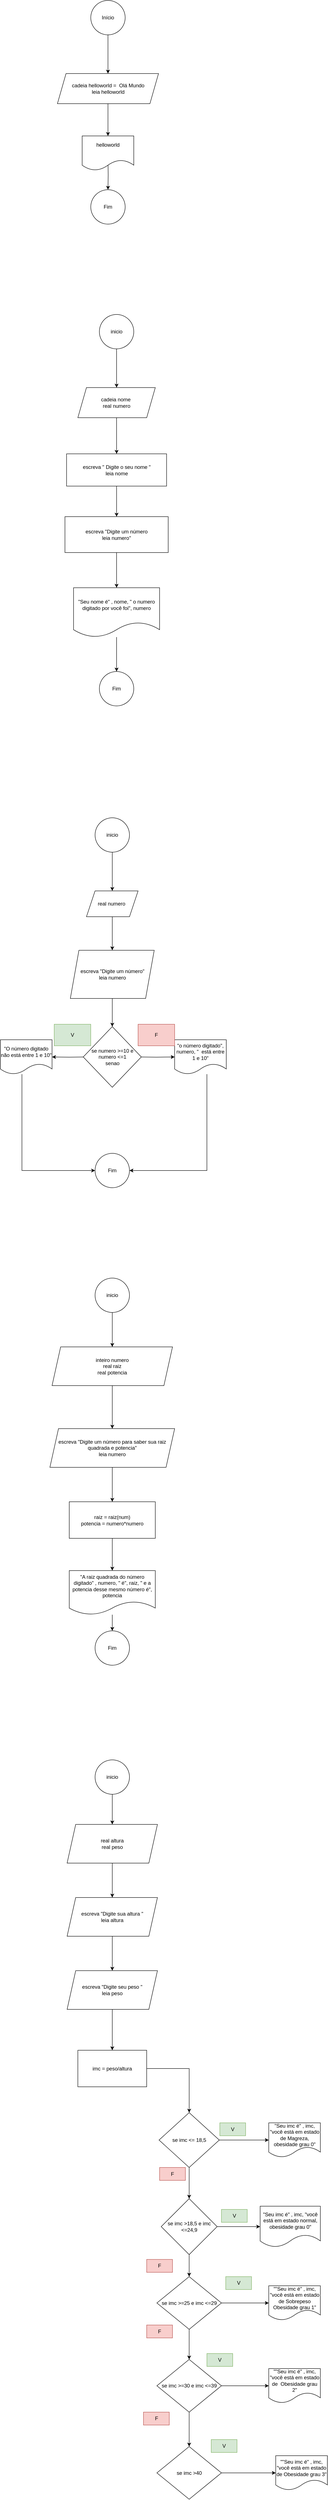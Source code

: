 <mxfile version="24.7.17">
  <diagram name="Página-1" id="CG2Hv6Fg0J3OlFoRhLsS">
    <mxGraphModel dx="1195" dy="607" grid="1" gridSize="10" guides="1" tooltips="1" connect="1" arrows="1" fold="1" page="1" pageScale="1" pageWidth="827" pageHeight="1169" math="0" shadow="0">
      <root>
        <mxCell id="0" />
        <mxCell id="1" parent="0" />
        <mxCell id="oM98qHJ166kuX4us-grK-3" value="" style="edgeStyle=orthogonalEdgeStyle;rounded=0;orthogonalLoop=1;jettySize=auto;html=1;" edge="1" parent="1" source="oM98qHJ166kuX4us-grK-1" target="oM98qHJ166kuX4us-grK-2">
          <mxGeometry relative="1" as="geometry" />
        </mxCell>
        <mxCell id="oM98qHJ166kuX4us-grK-1" value="Início" style="ellipse;whiteSpace=wrap;html=1;aspect=fixed;" vertex="1" parent="1">
          <mxGeometry x="360" y="40" width="80" height="80" as="geometry" />
        </mxCell>
        <mxCell id="oM98qHJ166kuX4us-grK-18" value="" style="edgeStyle=orthogonalEdgeStyle;rounded=0;orthogonalLoop=1;jettySize=auto;html=1;" edge="1" parent="1" source="oM98qHJ166kuX4us-grK-2" target="oM98qHJ166kuX4us-grK-17">
          <mxGeometry relative="1" as="geometry" />
        </mxCell>
        <mxCell id="oM98qHJ166kuX4us-grK-2" value="cadeia helloworld =&amp;nbsp; Olá Mundo&lt;div&gt;leia helloworld&lt;/div&gt;" style="shape=parallelogram;perimeter=parallelogramPerimeter;whiteSpace=wrap;html=1;fixedSize=1;" vertex="1" parent="1">
          <mxGeometry x="282.5" y="210" width="235" height="70" as="geometry" />
        </mxCell>
        <mxCell id="oM98qHJ166kuX4us-grK-7" style="edgeStyle=orthogonalEdgeStyle;rounded=0;orthogonalLoop=1;jettySize=auto;html=1;exitX=0.5;exitY=1;exitDx=0;exitDy=0;" edge="1" parent="1" target="oM98qHJ166kuX4us-grK-6">
          <mxGeometry relative="1" as="geometry">
            <mxPoint x="400" y="410" as="sourcePoint" />
          </mxGeometry>
        </mxCell>
        <mxCell id="oM98qHJ166kuX4us-grK-6" value="Fim" style="ellipse;whiteSpace=wrap;html=1;aspect=fixed;" vertex="1" parent="1">
          <mxGeometry x="360" y="480" width="80" height="80" as="geometry" />
        </mxCell>
        <mxCell id="oM98qHJ166kuX4us-grK-10" value="" style="edgeStyle=orthogonalEdgeStyle;rounded=0;orthogonalLoop=1;jettySize=auto;html=1;" edge="1" parent="1" source="oM98qHJ166kuX4us-grK-8" target="oM98qHJ166kuX4us-grK-9">
          <mxGeometry relative="1" as="geometry" />
        </mxCell>
        <mxCell id="oM98qHJ166kuX4us-grK-8" value="inicio" style="ellipse;whiteSpace=wrap;html=1;aspect=fixed;" vertex="1" parent="1">
          <mxGeometry x="380" y="770" width="80" height="80" as="geometry" />
        </mxCell>
        <mxCell id="oM98qHJ166kuX4us-grK-12" value="" style="edgeStyle=orthogonalEdgeStyle;rounded=0;orthogonalLoop=1;jettySize=auto;html=1;" edge="1" parent="1" source="oM98qHJ166kuX4us-grK-9" target="oM98qHJ166kuX4us-grK-11">
          <mxGeometry relative="1" as="geometry" />
        </mxCell>
        <mxCell id="oM98qHJ166kuX4us-grK-9" value="cadeia nome&amp;nbsp;&lt;div&gt;real numero&lt;/div&gt;" style="shape=parallelogram;perimeter=parallelogramPerimeter;whiteSpace=wrap;html=1;fixedSize=1;" vertex="1" parent="1">
          <mxGeometry x="330" y="940" width="180" height="70" as="geometry" />
        </mxCell>
        <mxCell id="oM98qHJ166kuX4us-grK-14" value="" style="edgeStyle=orthogonalEdgeStyle;rounded=0;orthogonalLoop=1;jettySize=auto;html=1;" edge="1" parent="1" source="oM98qHJ166kuX4us-grK-11" target="oM98qHJ166kuX4us-grK-13">
          <mxGeometry relative="1" as="geometry" />
        </mxCell>
        <mxCell id="oM98qHJ166kuX4us-grK-11" value="escreva &quot;&lt;span style=&quot;white-space: pre;&quot;&gt;&#x9;&lt;/span&gt;Digite o seu nome &quot;&lt;div&gt;leia nome&lt;/div&gt;" style="whiteSpace=wrap;html=1;" vertex="1" parent="1">
          <mxGeometry x="303.75" y="1094" width="232.5" height="75" as="geometry" />
        </mxCell>
        <mxCell id="oM98qHJ166kuX4us-grK-16" value="" style="edgeStyle=orthogonalEdgeStyle;rounded=0;orthogonalLoop=1;jettySize=auto;html=1;" edge="1" parent="1" source="oM98qHJ166kuX4us-grK-13" target="oM98qHJ166kuX4us-grK-15">
          <mxGeometry relative="1" as="geometry" />
        </mxCell>
        <mxCell id="oM98qHJ166kuX4us-grK-13" value="escreva &quot;Digite um número&lt;div&gt;leia numero&quot;&lt;/div&gt;" style="whiteSpace=wrap;html=1;" vertex="1" parent="1">
          <mxGeometry x="300" y="1240" width="240" height="83.5" as="geometry" />
        </mxCell>
        <mxCell id="oM98qHJ166kuX4us-grK-21" value="" style="edgeStyle=orthogonalEdgeStyle;rounded=0;orthogonalLoop=1;jettySize=auto;html=1;" edge="1" parent="1" source="oM98qHJ166kuX4us-grK-15" target="oM98qHJ166kuX4us-grK-19">
          <mxGeometry relative="1" as="geometry" />
        </mxCell>
        <mxCell id="oM98qHJ166kuX4us-grK-15" value="&quot;Seu nome é&quot; , nome, &quot; o numero digitado por você foi&quot;, numero" style="shape=document;whiteSpace=wrap;html=1;boundedLbl=1;" vertex="1" parent="1">
          <mxGeometry x="320" y="1405.25" width="200" height="114.75" as="geometry" />
        </mxCell>
        <mxCell id="oM98qHJ166kuX4us-grK-17" value="&lt;span style=&quot;color: rgb(0, 0, 0); font-family: Helvetica; font-size: 12px; font-style: normal; font-variant-ligatures: normal; font-variant-caps: normal; font-weight: 400; letter-spacing: normal; orphans: 2; text-align: center; text-indent: 0px; text-transform: none; widows: 2; word-spacing: 0px; -webkit-text-stroke-width: 0px; white-space: normal; background-color: rgb(251, 251, 251); text-decoration-thickness: initial; text-decoration-style: initial; text-decoration-color: initial; display: inline !important; float: none;&quot;&gt;helloworld&lt;/span&gt;&lt;div&gt;&lt;br&gt;&lt;/div&gt;" style="shape=document;whiteSpace=wrap;html=1;boundedLbl=1;" vertex="1" parent="1">
          <mxGeometry x="340" y="355" width="120" height="80" as="geometry" />
        </mxCell>
        <mxCell id="oM98qHJ166kuX4us-grK-19" value="Fim" style="ellipse;whiteSpace=wrap;html=1;aspect=fixed;" vertex="1" parent="1">
          <mxGeometry x="380" y="1600" width="80" height="80" as="geometry" />
        </mxCell>
        <mxCell id="oM98qHJ166kuX4us-grK-24" value="" style="edgeStyle=orthogonalEdgeStyle;rounded=0;orthogonalLoop=1;jettySize=auto;html=1;" edge="1" parent="1" source="oM98qHJ166kuX4us-grK-22" target="oM98qHJ166kuX4us-grK-23">
          <mxGeometry relative="1" as="geometry" />
        </mxCell>
        <mxCell id="oM98qHJ166kuX4us-grK-22" value="inicio" style="ellipse;whiteSpace=wrap;html=1;aspect=fixed;" vertex="1" parent="1">
          <mxGeometry x="370" y="1940" width="80" height="80" as="geometry" />
        </mxCell>
        <mxCell id="oM98qHJ166kuX4us-grK-30" value="" style="edgeStyle=orthogonalEdgeStyle;rounded=0;orthogonalLoop=1;jettySize=auto;html=1;" edge="1" parent="1" source="oM98qHJ166kuX4us-grK-23" target="oM98qHJ166kuX4us-grK-29">
          <mxGeometry relative="1" as="geometry" />
        </mxCell>
        <mxCell id="oM98qHJ166kuX4us-grK-23" value="real numero&amp;nbsp;" style="shape=parallelogram;perimeter=parallelogramPerimeter;whiteSpace=wrap;html=1;fixedSize=1;" vertex="1" parent="1">
          <mxGeometry x="350" y="2110" width="120" height="60" as="geometry" />
        </mxCell>
        <mxCell id="oM98qHJ166kuX4us-grK-68" value="" style="edgeStyle=orthogonalEdgeStyle;rounded=0;orthogonalLoop=1;jettySize=auto;html=1;" edge="1" parent="1" source="oM98qHJ166kuX4us-grK-29" target="oM98qHJ166kuX4us-grK-67">
          <mxGeometry relative="1" as="geometry" />
        </mxCell>
        <mxCell id="oM98qHJ166kuX4us-grK-29" value="escreva &quot;Digite um número&quot;&lt;div&gt;leia numero&lt;/div&gt;" style="shape=parallelogram;perimeter=parallelogramPerimeter;whiteSpace=wrap;html=1;fixedSize=1;" vertex="1" parent="1">
          <mxGeometry x="312.5" y="2248" width="195" height="112" as="geometry" />
        </mxCell>
        <mxCell id="oM98qHJ166kuX4us-grK-34" value="" style="edgeStyle=orthogonalEdgeStyle;rounded=0;orthogonalLoop=1;jettySize=auto;html=1;" edge="1" parent="1" target="oM98qHJ166kuX4us-grK-33">
          <mxGeometry relative="1" as="geometry">
            <mxPoint x="470" y="2496" as="sourcePoint" />
          </mxGeometry>
        </mxCell>
        <mxCell id="oM98qHJ166kuX4us-grK-49" value="" style="edgeStyle=orthogonalEdgeStyle;rounded=0;orthogonalLoop=1;jettySize=auto;html=1;" edge="1" parent="1" target="oM98qHJ166kuX4us-grK-48">
          <mxGeometry relative="1" as="geometry">
            <mxPoint x="350" y="2496" as="sourcePoint" />
          </mxGeometry>
        </mxCell>
        <mxCell id="oM98qHJ166kuX4us-grK-51" style="edgeStyle=orthogonalEdgeStyle;rounded=0;orthogonalLoop=1;jettySize=auto;html=1;entryX=1;entryY=0.5;entryDx=0;entryDy=0;" edge="1" parent="1" source="oM98qHJ166kuX4us-grK-33" target="oM98qHJ166kuX4us-grK-46">
          <mxGeometry relative="1" as="geometry">
            <Array as="points">
              <mxPoint x="630" y="2760" />
            </Array>
          </mxGeometry>
        </mxCell>
        <mxCell id="oM98qHJ166kuX4us-grK-33" value="&quot;o número digitado&quot;, numero, &quot;&amp;nbsp; está entre 1 e 10&quot;" style="shape=document;whiteSpace=wrap;html=1;boundedLbl=1;" vertex="1" parent="1">
          <mxGeometry x="555" y="2456" width="120" height="80" as="geometry" />
        </mxCell>
        <mxCell id="oM98qHJ166kuX4us-grK-37" value="" style="edgeStyle=orthogonalEdgeStyle;rounded=0;orthogonalLoop=1;jettySize=auto;html=1;" edge="1" parent="1" source="oM98qHJ166kuX4us-grK-35" target="oM98qHJ166kuX4us-grK-36">
          <mxGeometry relative="1" as="geometry" />
        </mxCell>
        <mxCell id="oM98qHJ166kuX4us-grK-35" value="inicio" style="ellipse;whiteSpace=wrap;html=1;aspect=fixed;" vertex="1" parent="1">
          <mxGeometry x="370" y="3010" width="80" height="80" as="geometry" />
        </mxCell>
        <mxCell id="oM98qHJ166kuX4us-grK-39" value="" style="edgeStyle=orthogonalEdgeStyle;rounded=0;orthogonalLoop=1;jettySize=auto;html=1;" edge="1" parent="1" source="oM98qHJ166kuX4us-grK-36" target="oM98qHJ166kuX4us-grK-38">
          <mxGeometry relative="1" as="geometry" />
        </mxCell>
        <mxCell id="oM98qHJ166kuX4us-grK-36" value="inteiro numero&lt;div&gt;real raiz&lt;/div&gt;&lt;div&gt;real potencia&lt;/div&gt;" style="shape=parallelogram;perimeter=parallelogramPerimeter;whiteSpace=wrap;html=1;fixedSize=1;" vertex="1" parent="1">
          <mxGeometry x="270" y="3170" width="280" height="90" as="geometry" />
        </mxCell>
        <mxCell id="oM98qHJ166kuX4us-grK-41" value="" style="edgeStyle=orthogonalEdgeStyle;rounded=0;orthogonalLoop=1;jettySize=auto;html=1;" edge="1" parent="1" source="oM98qHJ166kuX4us-grK-38" target="oM98qHJ166kuX4us-grK-40">
          <mxGeometry relative="1" as="geometry" />
        </mxCell>
        <mxCell id="oM98qHJ166kuX4us-grK-38" value="escreva &quot;Digite um número para saber sua raiz quadrada e potencia&quot;&lt;div&gt;leia numero&lt;/div&gt;" style="shape=parallelogram;perimeter=parallelogramPerimeter;whiteSpace=wrap;html=1;fixedSize=1;" vertex="1" parent="1">
          <mxGeometry x="265" y="3360" width="290" height="90" as="geometry" />
        </mxCell>
        <mxCell id="oM98qHJ166kuX4us-grK-43" value="" style="edgeStyle=orthogonalEdgeStyle;rounded=0;orthogonalLoop=1;jettySize=auto;html=1;" edge="1" parent="1" source="oM98qHJ166kuX4us-grK-40" target="oM98qHJ166kuX4us-grK-42">
          <mxGeometry relative="1" as="geometry" />
        </mxCell>
        <mxCell id="oM98qHJ166kuX4us-grK-40" value="raiz = raiz(num)&lt;div&gt;potencia = numero*numero&lt;/div&gt;" style="whiteSpace=wrap;html=1;" vertex="1" parent="1">
          <mxGeometry x="310" y="3530" width="200" height="85" as="geometry" />
        </mxCell>
        <mxCell id="oM98qHJ166kuX4us-grK-85" value="" style="edgeStyle=orthogonalEdgeStyle;rounded=0;orthogonalLoop=1;jettySize=auto;html=1;" edge="1" parent="1" source="oM98qHJ166kuX4us-grK-42" target="oM98qHJ166kuX4us-grK-44">
          <mxGeometry relative="1" as="geometry" />
        </mxCell>
        <mxCell id="oM98qHJ166kuX4us-grK-42" value="&quot;A raiz quadrada do número digitado&quot; , numero, &quot; é&quot;, raiz, &quot; e a potencia desse mesmo número é&quot;, potencia" style="shape=document;whiteSpace=wrap;html=1;boundedLbl=1;" vertex="1" parent="1">
          <mxGeometry x="310" y="3690" width="200" height="102.5" as="geometry" />
        </mxCell>
        <mxCell id="oM98qHJ166kuX4us-grK-44" value="Fim" style="ellipse;whiteSpace=wrap;html=1;aspect=fixed;" vertex="1" parent="1">
          <mxGeometry x="370" y="3830" width="80" height="80" as="geometry" />
        </mxCell>
        <mxCell id="oM98qHJ166kuX4us-grK-46" value="Fim" style="ellipse;whiteSpace=wrap;html=1;aspect=fixed;" vertex="1" parent="1">
          <mxGeometry x="370" y="2720" width="80" height="80" as="geometry" />
        </mxCell>
        <mxCell id="oM98qHJ166kuX4us-grK-50" style="edgeStyle=orthogonalEdgeStyle;rounded=0;orthogonalLoop=1;jettySize=auto;html=1;entryX=0;entryY=0.5;entryDx=0;entryDy=0;" edge="1" parent="1" source="oM98qHJ166kuX4us-grK-48" target="oM98qHJ166kuX4us-grK-46">
          <mxGeometry relative="1" as="geometry">
            <Array as="points">
              <mxPoint x="200" y="2760" />
            </Array>
          </mxGeometry>
        </mxCell>
        <mxCell id="oM98qHJ166kuX4us-grK-48" value="&quot;O número digitado não está entre 1 e 10&quot;" style="shape=document;whiteSpace=wrap;html=1;boundedLbl=1;" vertex="1" parent="1">
          <mxGeometry x="150" y="2456" width="120" height="80" as="geometry" />
        </mxCell>
        <mxCell id="oM98qHJ166kuX4us-grK-54" value="" style="edgeStyle=orthogonalEdgeStyle;rounded=0;orthogonalLoop=1;jettySize=auto;html=1;" edge="1" parent="1" source="oM98qHJ166kuX4us-grK-52" target="oM98qHJ166kuX4us-grK-53">
          <mxGeometry relative="1" as="geometry" />
        </mxCell>
        <mxCell id="oM98qHJ166kuX4us-grK-52" value="inicio" style="ellipse;whiteSpace=wrap;html=1;aspect=fixed;" vertex="1" parent="1">
          <mxGeometry x="370" y="4130" width="80" height="80" as="geometry" />
        </mxCell>
        <mxCell id="oM98qHJ166kuX4us-grK-60" value="" style="edgeStyle=orthogonalEdgeStyle;rounded=0;orthogonalLoop=1;jettySize=auto;html=1;" edge="1" parent="1" source="oM98qHJ166kuX4us-grK-53" target="oM98qHJ166kuX4us-grK-59">
          <mxGeometry relative="1" as="geometry" />
        </mxCell>
        <mxCell id="oM98qHJ166kuX4us-grK-53" value="real altura&lt;div&gt;real peso&lt;/div&gt;" style="shape=parallelogram;perimeter=parallelogramPerimeter;whiteSpace=wrap;html=1;fixedSize=1;" vertex="1" parent="1">
          <mxGeometry x="305" y="4280" width="210" height="90" as="geometry" />
        </mxCell>
        <mxCell id="oM98qHJ166kuX4us-grK-62" value="" style="edgeStyle=orthogonalEdgeStyle;rounded=0;orthogonalLoop=1;jettySize=auto;html=1;" edge="1" parent="1" source="oM98qHJ166kuX4us-grK-59" target="oM98qHJ166kuX4us-grK-61">
          <mxGeometry relative="1" as="geometry" />
        </mxCell>
        <mxCell id="oM98qHJ166kuX4us-grK-59" value="escreva &quot;Digite sua altura &quot;&lt;div&gt;leia altura&lt;/div&gt;" style="shape=parallelogram;perimeter=parallelogramPerimeter;whiteSpace=wrap;html=1;fixedSize=1;" vertex="1" parent="1">
          <mxGeometry x="305" y="4450" width="210" height="90" as="geometry" />
        </mxCell>
        <mxCell id="oM98qHJ166kuX4us-grK-64" value="" style="edgeStyle=orthogonalEdgeStyle;rounded=0;orthogonalLoop=1;jettySize=auto;html=1;" edge="1" parent="1" source="oM98qHJ166kuX4us-grK-61" target="oM98qHJ166kuX4us-grK-63">
          <mxGeometry relative="1" as="geometry" />
        </mxCell>
        <mxCell id="oM98qHJ166kuX4us-grK-61" value="escreva &quot;Digite seu peso &quot;&lt;div&gt;leia peso&lt;/div&gt;" style="shape=parallelogram;perimeter=parallelogramPerimeter;whiteSpace=wrap;html=1;fixedSize=1;" vertex="1" parent="1">
          <mxGeometry x="305" y="4620" width="210" height="90" as="geometry" />
        </mxCell>
        <mxCell id="oM98qHJ166kuX4us-grK-70" value="" style="edgeStyle=orthogonalEdgeStyle;rounded=0;orthogonalLoop=1;jettySize=auto;html=1;" edge="1" parent="1" source="oM98qHJ166kuX4us-grK-63" target="oM98qHJ166kuX4us-grK-69">
          <mxGeometry relative="1" as="geometry" />
        </mxCell>
        <mxCell id="oM98qHJ166kuX4us-grK-63" value="imc = peso/altura" style="whiteSpace=wrap;html=1;" vertex="1" parent="1">
          <mxGeometry x="330" y="4805" width="160" height="85" as="geometry" />
        </mxCell>
        <mxCell id="oM98qHJ166kuX4us-grK-67" value="se numero &amp;gt;=10 e numero &amp;lt;=1&lt;div&gt;senao&lt;/div&gt;" style="rhombus;whiteSpace=wrap;html=1;" vertex="1" parent="1">
          <mxGeometry x="342.5" y="2425.5" width="135" height="141" as="geometry" />
        </mxCell>
        <mxCell id="oM98qHJ166kuX4us-grK-72" value="" style="edgeStyle=orthogonalEdgeStyle;rounded=0;orthogonalLoop=1;jettySize=auto;html=1;" edge="1" parent="1" source="oM98qHJ166kuX4us-grK-69" target="oM98qHJ166kuX4us-grK-71">
          <mxGeometry relative="1" as="geometry" />
        </mxCell>
        <mxCell id="oM98qHJ166kuX4us-grK-87" value="" style="edgeStyle=orthogonalEdgeStyle;rounded=0;orthogonalLoop=1;jettySize=auto;html=1;" edge="1" parent="1" source="oM98qHJ166kuX4us-grK-69" target="oM98qHJ166kuX4us-grK-75">
          <mxGeometry relative="1" as="geometry" />
        </mxCell>
        <mxCell id="oM98qHJ166kuX4us-grK-69" value="se imc &amp;lt;= 18,5" style="rhombus;whiteSpace=wrap;html=1;" vertex="1" parent="1">
          <mxGeometry x="518.75" y="4950" width="140" height="127.5" as="geometry" />
        </mxCell>
        <mxCell id="oM98qHJ166kuX4us-grK-71" value="&quot;Seu imc é&quot; , imc, &quot;você está em estado de Magreza, obesidade grau 0&quot;" style="shape=document;whiteSpace=wrap;html=1;boundedLbl=1;" vertex="1" parent="1">
          <mxGeometry x="773.75" y="4973.75" width="120" height="80" as="geometry" />
        </mxCell>
        <mxCell id="oM98qHJ166kuX4us-grK-92" value="" style="edgeStyle=orthogonalEdgeStyle;rounded=0;orthogonalLoop=1;jettySize=auto;html=1;" edge="1" parent="1" source="oM98qHJ166kuX4us-grK-75" target="oM98qHJ166kuX4us-grK-77">
          <mxGeometry relative="1" as="geometry" />
        </mxCell>
        <mxCell id="oM98qHJ166kuX4us-grK-96" style="edgeStyle=orthogonalEdgeStyle;rounded=0;orthogonalLoop=1;jettySize=auto;html=1;entryX=0.5;entryY=0;entryDx=0;entryDy=0;" edge="1" parent="1" source="oM98qHJ166kuX4us-grK-75" target="oM98qHJ166kuX4us-grK-79">
          <mxGeometry relative="1" as="geometry" />
        </mxCell>
        <mxCell id="oM98qHJ166kuX4us-grK-75" value="se imc &amp;gt;18,5 e imc &amp;lt;=24,9" style="rhombus;whiteSpace=wrap;html=1;" vertex="1" parent="1">
          <mxGeometry x="523.75" y="5150" width="130" height="130" as="geometry" />
        </mxCell>
        <mxCell id="oM98qHJ166kuX4us-grK-77" value="&lt;br&gt;&lt;span style=&quot;color: rgb(0, 0, 0); font-family: Helvetica; font-size: 12px; font-style: normal; font-variant-ligatures: normal; font-variant-caps: normal; font-weight: 400; letter-spacing: normal; orphans: 2; text-align: center; text-indent: 0px; text-transform: none; widows: 2; word-spacing: 0px; -webkit-text-stroke-width: 0px; white-space: normal; background-color: rgb(251, 251, 251); text-decoration-thickness: initial; text-decoration-style: initial; text-decoration-color: initial; display: inline !important; float: none;&quot;&gt;&quot;Seu imc é&quot; , imc, &quot;você está em estado normal, obesidade grau 0&quot;&lt;/span&gt;&lt;div&gt;&lt;br/&gt;&lt;/div&gt;" style="shape=document;whiteSpace=wrap;html=1;boundedLbl=1;" vertex="1" parent="1">
          <mxGeometry x="753.75" y="5167.5" width="140" height="95" as="geometry" />
        </mxCell>
        <mxCell id="oM98qHJ166kuX4us-grK-82" value="" style="edgeStyle=orthogonalEdgeStyle;rounded=0;orthogonalLoop=1;jettySize=auto;html=1;" edge="1" parent="1" source="oM98qHJ166kuX4us-grK-79" target="oM98qHJ166kuX4us-grK-81">
          <mxGeometry relative="1" as="geometry" />
        </mxCell>
        <mxCell id="oM98qHJ166kuX4us-grK-100" value="" style="edgeStyle=orthogonalEdgeStyle;rounded=0;orthogonalLoop=1;jettySize=auto;html=1;" edge="1" parent="1" source="oM98qHJ166kuX4us-grK-79" target="oM98qHJ166kuX4us-grK-99">
          <mxGeometry relative="1" as="geometry" />
        </mxCell>
        <mxCell id="oM98qHJ166kuX4us-grK-79" value="se imc &amp;gt;=25 e imc &amp;lt;=29" style="rhombus;whiteSpace=wrap;html=1;" vertex="1" parent="1">
          <mxGeometry x="513.75" y="5331.25" width="150" height="122.5" as="geometry" />
        </mxCell>
        <mxCell id="oM98qHJ166kuX4us-grK-81" value="&quot;&quot;Seu imc é&quot; , imc, &quot;você está em estado de Sobrepeso Obesidade grau 1&quot;" style="shape=document;whiteSpace=wrap;html=1;boundedLbl=1;" vertex="1" parent="1">
          <mxGeometry x="773.75" y="5352.5" width="120" height="80" as="geometry" />
        </mxCell>
        <mxCell id="oM98qHJ166kuX4us-grK-83" value="V" style="text;html=1;align=center;verticalAlign=middle;whiteSpace=wrap;rounded=0;fillColor=#d5e8d4;strokeColor=#82b366;" vertex="1" parent="1">
          <mxGeometry x="275" y="2420" width="85" height="50" as="geometry" />
        </mxCell>
        <mxCell id="oM98qHJ166kuX4us-grK-84" value="F" style="text;html=1;align=center;verticalAlign=middle;whiteSpace=wrap;rounded=0;fillColor=#f8cecc;strokeColor=#b85450;" vertex="1" parent="1">
          <mxGeometry x="470" y="2420" width="85" height="50" as="geometry" />
        </mxCell>
        <mxCell id="oM98qHJ166kuX4us-grK-89" value="V" style="text;html=1;align=center;verticalAlign=middle;whiteSpace=wrap;rounded=0;fillColor=#d5e8d4;strokeColor=#82b366;" vertex="1" parent="1">
          <mxGeometry x="660" y="4973.75" width="60" height="30" as="geometry" />
        </mxCell>
        <mxCell id="oM98qHJ166kuX4us-grK-90" value="F" style="text;html=1;align=center;verticalAlign=middle;whiteSpace=wrap;rounded=0;fillColor=#f8cecc;strokeColor=#b85450;" vertex="1" parent="1">
          <mxGeometry x="520" y="5077.5" width="60" height="30" as="geometry" />
        </mxCell>
        <mxCell id="oM98qHJ166kuX4us-grK-91" value="V" style="text;html=1;align=center;verticalAlign=middle;whiteSpace=wrap;rounded=0;fillColor=#d5e8d4;strokeColor=#82b366;" vertex="1" parent="1">
          <mxGeometry x="663.75" y="5175" width="60" height="30" as="geometry" />
        </mxCell>
        <mxCell id="oM98qHJ166kuX4us-grK-93" value="F" style="text;html=1;align=center;verticalAlign=middle;whiteSpace=wrap;rounded=0;fillColor=#f8cecc;strokeColor=#b85450;" vertex="1" parent="1">
          <mxGeometry x="490" y="5291.25" width="60" height="30" as="geometry" />
        </mxCell>
        <mxCell id="oM98qHJ166kuX4us-grK-97" value="V" style="text;html=1;align=center;verticalAlign=middle;whiteSpace=wrap;rounded=0;fillColor=#d5e8d4;strokeColor=#82b366;" vertex="1" parent="1">
          <mxGeometry x="673.75" y="5331.25" width="60" height="30" as="geometry" />
        </mxCell>
        <mxCell id="oM98qHJ166kuX4us-grK-98" value="F" style="text;html=1;align=center;verticalAlign=middle;whiteSpace=wrap;rounded=0;fillColor=#f8cecc;strokeColor=#b85450;" vertex="1" parent="1">
          <mxGeometry x="490" y="5443.75" width="60" height="30" as="geometry" />
        </mxCell>
        <mxCell id="oM98qHJ166kuX4us-grK-105" value="" style="edgeStyle=orthogonalEdgeStyle;rounded=0;orthogonalLoop=1;jettySize=auto;html=1;" edge="1" parent="1" source="oM98qHJ166kuX4us-grK-99" target="oM98qHJ166kuX4us-grK-102">
          <mxGeometry relative="1" as="geometry" />
        </mxCell>
        <mxCell id="oM98qHJ166kuX4us-grK-107" value="" style="edgeStyle=orthogonalEdgeStyle;rounded=0;orthogonalLoop=1;jettySize=auto;html=1;" edge="1" parent="1" source="oM98qHJ166kuX4us-grK-99" target="oM98qHJ166kuX4us-grK-106">
          <mxGeometry relative="1" as="geometry" />
        </mxCell>
        <mxCell id="oM98qHJ166kuX4us-grK-99" value="se imc &amp;gt;=30 e imc &amp;lt;=39" style="rhombus;whiteSpace=wrap;html=1;" vertex="1" parent="1">
          <mxGeometry x="513.75" y="5523.75" width="150" height="122.5" as="geometry" />
        </mxCell>
        <mxCell id="oM98qHJ166kuX4us-grK-101" value="V" style="text;html=1;align=center;verticalAlign=middle;whiteSpace=wrap;rounded=0;fillColor=#d5e8d4;strokeColor=#82b366;" vertex="1" parent="1">
          <mxGeometry x="630" y="5510" width="60" height="30" as="geometry" />
        </mxCell>
        <mxCell id="oM98qHJ166kuX4us-grK-102" value="&quot;&quot;Seu imc é&quot; , imc, &quot;você está em estado de&amp;nbsp; Obesidade grau 2&quot;" style="shape=document;whiteSpace=wrap;html=1;boundedLbl=1;" vertex="1" parent="1">
          <mxGeometry x="773.75" y="5545" width="120" height="80" as="geometry" />
        </mxCell>
        <mxCell id="oM98qHJ166kuX4us-grK-104" value="F" style="text;html=1;align=center;verticalAlign=middle;whiteSpace=wrap;rounded=0;fillColor=#f8cecc;strokeColor=#b85450;" vertex="1" parent="1">
          <mxGeometry x="482.5" y="5646.25" width="60" height="30" as="geometry" />
        </mxCell>
        <mxCell id="oM98qHJ166kuX4us-grK-111" value="" style="edgeStyle=orthogonalEdgeStyle;rounded=0;orthogonalLoop=1;jettySize=auto;html=1;" edge="1" parent="1" source="oM98qHJ166kuX4us-grK-106" target="oM98qHJ166kuX4us-grK-109">
          <mxGeometry relative="1" as="geometry" />
        </mxCell>
        <mxCell id="oM98qHJ166kuX4us-grK-106" value="se imc &amp;gt;40" style="rhombus;whiteSpace=wrap;html=1;" vertex="1" parent="1">
          <mxGeometry x="513.75" y="5726.25" width="150" height="122.5" as="geometry" />
        </mxCell>
        <mxCell id="oM98qHJ166kuX4us-grK-108" value="V" style="text;html=1;align=center;verticalAlign=middle;whiteSpace=wrap;rounded=0;fillColor=#d5e8d4;strokeColor=#82b366;" vertex="1" parent="1">
          <mxGeometry x="640" y="5710" width="60" height="30" as="geometry" />
        </mxCell>
        <mxCell id="oM98qHJ166kuX4us-grK-109" value="&quot;&quot;Seu imc é&quot; , imc, &quot;você está em estado de Obesidade grau 3&quot;" style="shape=document;whiteSpace=wrap;html=1;boundedLbl=1;" vertex="1" parent="1">
          <mxGeometry x="790" y="5747.5" width="120" height="80" as="geometry" />
        </mxCell>
      </root>
    </mxGraphModel>
  </diagram>
</mxfile>

